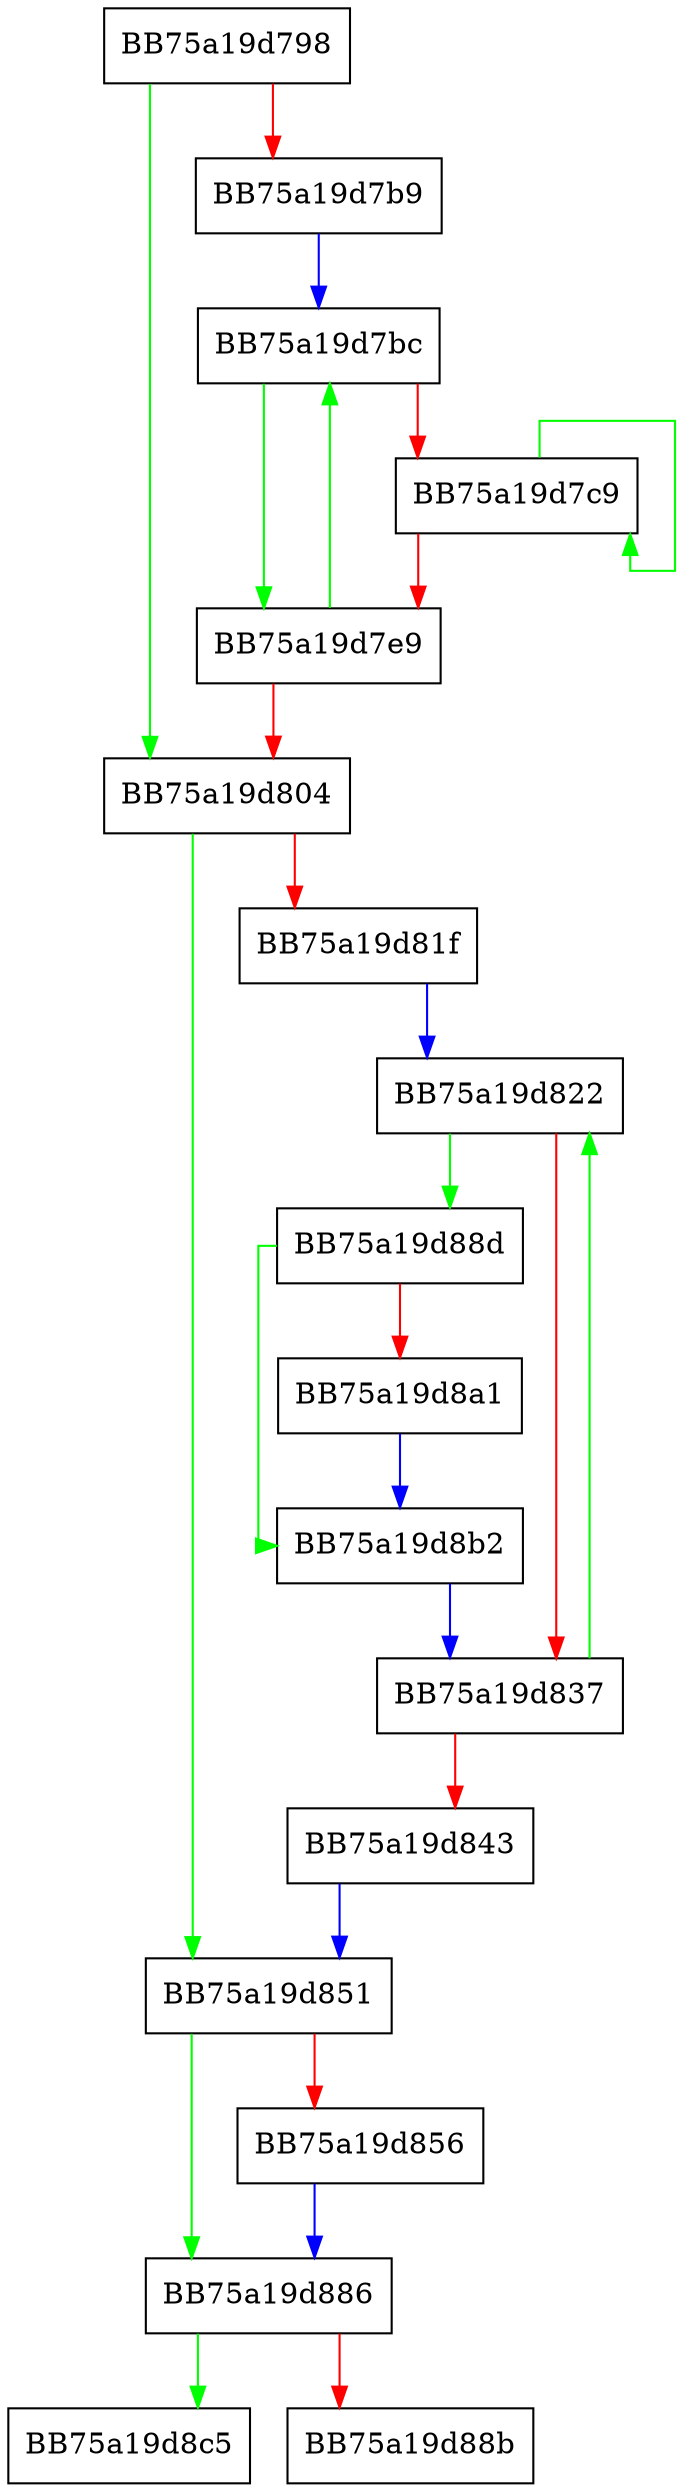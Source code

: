 digraph rebuild_marks {
  node [shape="box"];
  graph [splines=ortho];
  BB75a19d798 -> BB75a19d804 [color="green"];
  BB75a19d798 -> BB75a19d7b9 [color="red"];
  BB75a19d7b9 -> BB75a19d7bc [color="blue"];
  BB75a19d7bc -> BB75a19d7e9 [color="green"];
  BB75a19d7bc -> BB75a19d7c9 [color="red"];
  BB75a19d7c9 -> BB75a19d7c9 [color="green"];
  BB75a19d7c9 -> BB75a19d7e9 [color="red"];
  BB75a19d7e9 -> BB75a19d7bc [color="green"];
  BB75a19d7e9 -> BB75a19d804 [color="red"];
  BB75a19d804 -> BB75a19d851 [color="green"];
  BB75a19d804 -> BB75a19d81f [color="red"];
  BB75a19d81f -> BB75a19d822 [color="blue"];
  BB75a19d822 -> BB75a19d88d [color="green"];
  BB75a19d822 -> BB75a19d837 [color="red"];
  BB75a19d837 -> BB75a19d822 [color="green"];
  BB75a19d837 -> BB75a19d843 [color="red"];
  BB75a19d843 -> BB75a19d851 [color="blue"];
  BB75a19d851 -> BB75a19d886 [color="green"];
  BB75a19d851 -> BB75a19d856 [color="red"];
  BB75a19d856 -> BB75a19d886 [color="blue"];
  BB75a19d886 -> BB75a19d8c5 [color="green"];
  BB75a19d886 -> BB75a19d88b [color="red"];
  BB75a19d88d -> BB75a19d8b2 [color="green"];
  BB75a19d88d -> BB75a19d8a1 [color="red"];
  BB75a19d8a1 -> BB75a19d8b2 [color="blue"];
  BB75a19d8b2 -> BB75a19d837 [color="blue"];
}